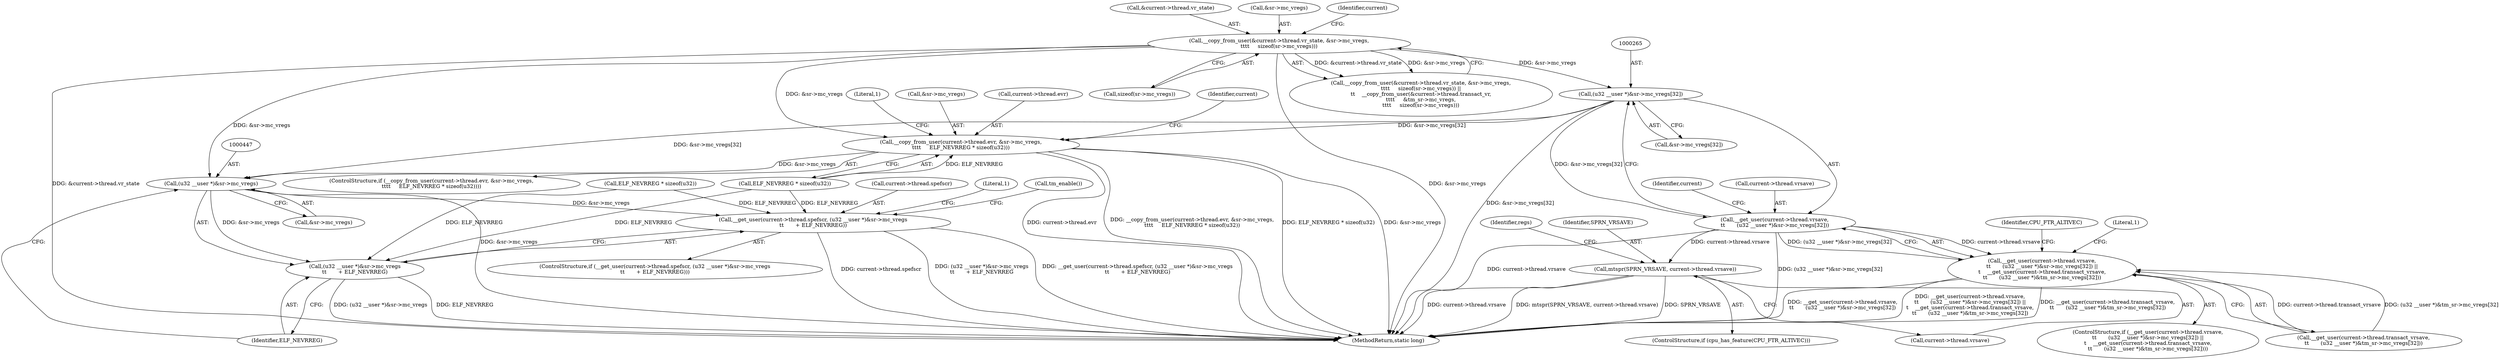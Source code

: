 digraph "0_linux_d2b9d2a5ad5ef04ff978c9923d19730cb05efd55@array" {
"1000264" [label="(Call,(u32 __user *)&sr->mc_vregs[32])"];
"1000192" [label="(Call,__copy_from_user(&current->thread.vr_state, &sr->mc_vregs,\n\t\t\t\t     sizeof(sr->mc_vregs)))"];
"1000258" [label="(Call,__get_user(current->thread.vrsave,\n\t\t       (u32 __user *)&sr->mc_vregs[32]))"];
"1000257" [label="(Call,__get_user(current->thread.vrsave,\n\t\t       (u32 __user *)&sr->mc_vregs[32]) ||\n\t    __get_user(current->thread.transact_vrsave,\n\t\t       (u32 __user *)&tm_sr->mc_vregs[32]))"];
"1000291" [label="(Call,mtspr(SPRN_VRSAVE, current->thread.vrsave))"];
"1000404" [label="(Call,__copy_from_user(current->thread.evr, &sr->mc_vregs,\n\t\t\t\t     ELF_NEVRREG * sizeof(u32)))"];
"1000446" [label="(Call,(u32 __user *)&sr->mc_vregs)"];
"1000439" [label="(Call,__get_user(current->thread.spefscr, (u32 __user *)&sr->mc_vregs\n\t\t       + ELF_NEVRREG))"];
"1000445" [label="(Call,(u32 __user *)&sr->mc_vregs\n\t\t       + ELF_NEVRREG)"];
"1000290" [label="(Identifier,CPU_FTR_ALTIVEC)"];
"1000439" [label="(Call,__get_user(current->thread.spefscr, (u32 __user *)&sr->mc_vregs\n\t\t       + ELF_NEVRREG))"];
"1000256" [label="(ControlStructure,if (__get_user(current->thread.vrsave,\n\t\t       (u32 __user *)&sr->mc_vregs[32]) ||\n\t    __get_user(current->thread.transact_vrsave,\n\t\t       (u32 __user *)&tm_sr->mc_vregs[32])))"];
"1000446" [label="(Call,(u32 __user *)&sr->mc_vregs)"];
"1000438" [label="(ControlStructure,if (__get_user(current->thread.spefscr, (u32 __user *)&sr->mc_vregs\n\t\t       + ELF_NEVRREG)))"];
"1000203" [label="(Call,sizeof(sr->mc_vregs))"];
"1000192" [label="(Call,__copy_from_user(&current->thread.vr_state, &sr->mc_vregs,\n\t\t\t\t     sizeof(sr->mc_vregs)))"];
"1000300" [label="(Identifier,regs)"];
"1000414" [label="(Call,ELF_NEVRREG * sizeof(u32))"];
"1000455" [label="(Call,tm_enable())"];
"1000193" [label="(Call,&current->thread.vr_state)"];
"1000440" [label="(Call,current->thread.spefscr)"];
"1000287" [label="(Literal,1)"];
"1000257" [label="(Call,__get_user(current->thread.vrsave,\n\t\t       (u32 __user *)&sr->mc_vregs[32]) ||\n\t    __get_user(current->thread.transact_vrsave,\n\t\t       (u32 __user *)&tm_sr->mc_vregs[32]))"];
"1000419" [label="(Literal,1)"];
"1000258" [label="(Call,__get_user(current->thread.vrsave,\n\t\t       (u32 __user *)&sr->mc_vregs[32]))"];
"1000199" [label="(Call,&sr->mc_vregs)"];
"1000445" [label="(Call,(u32 __user *)&sr->mc_vregs\n\t\t       + ELF_NEVRREG)"];
"1000434" [label="(Call,ELF_NEVRREG * sizeof(u32))"];
"1000275" [label="(Identifier,current)"];
"1000288" [label="(ControlStructure,if (cpu_has_feature(CPU_FTR_ALTIVEC)))"];
"1000293" [label="(Call,current->thread.vrsave)"];
"1000292" [label="(Identifier,SPRN_VRSAVE)"];
"1000403" [label="(ControlStructure,if (__copy_from_user(current->thread.evr, &sr->mc_vregs,\n\t\t\t\t     ELF_NEVRREG * sizeof(u32))))"];
"1000410" [label="(Call,&sr->mc_vregs)"];
"1000448" [label="(Call,&sr->mc_vregs)"];
"1000405" [label="(Call,current->thread.evr)"];
"1000533" [label="(MethodReturn,static long)"];
"1000259" [label="(Call,current->thread.vrsave)"];
"1000454" [label="(Literal,1)"];
"1000452" [label="(Identifier,ELF_NEVRREG)"];
"1000211" [label="(Identifier,current)"];
"1000442" [label="(Identifier,current)"];
"1000191" [label="(Call,__copy_from_user(&current->thread.vr_state, &sr->mc_vregs,\n\t\t\t\t     sizeof(sr->mc_vregs)) ||\n\t\t    __copy_from_user(&current->thread.transact_vr,\n\t\t\t\t     &tm_sr->mc_vregs,\n\t\t\t\t     sizeof(sr->mc_vregs)))"];
"1000291" [label="(Call,mtspr(SPRN_VRSAVE, current->thread.vrsave))"];
"1000264" [label="(Call,(u32 __user *)&sr->mc_vregs[32])"];
"1000272" [label="(Call,__get_user(current->thread.transact_vrsave,\n\t\t       (u32 __user *)&tm_sr->mc_vregs[32]))"];
"1000266" [label="(Call,&sr->mc_vregs[32])"];
"1000404" [label="(Call,__copy_from_user(current->thread.evr, &sr->mc_vregs,\n\t\t\t\t     ELF_NEVRREG * sizeof(u32)))"];
"1000264" -> "1000258"  [label="AST: "];
"1000264" -> "1000266"  [label="CFG: "];
"1000265" -> "1000264"  [label="AST: "];
"1000266" -> "1000264"  [label="AST: "];
"1000258" -> "1000264"  [label="CFG: "];
"1000264" -> "1000533"  [label="DDG: &sr->mc_vregs[32]"];
"1000264" -> "1000258"  [label="DDG: &sr->mc_vregs[32]"];
"1000192" -> "1000264"  [label="DDG: &sr->mc_vregs"];
"1000264" -> "1000404"  [label="DDG: &sr->mc_vregs[32]"];
"1000264" -> "1000446"  [label="DDG: &sr->mc_vregs[32]"];
"1000192" -> "1000191"  [label="AST: "];
"1000192" -> "1000203"  [label="CFG: "];
"1000193" -> "1000192"  [label="AST: "];
"1000199" -> "1000192"  [label="AST: "];
"1000203" -> "1000192"  [label="AST: "];
"1000211" -> "1000192"  [label="CFG: "];
"1000191" -> "1000192"  [label="CFG: "];
"1000192" -> "1000533"  [label="DDG: &sr->mc_vregs"];
"1000192" -> "1000533"  [label="DDG: &current->thread.vr_state"];
"1000192" -> "1000191"  [label="DDG: &current->thread.vr_state"];
"1000192" -> "1000191"  [label="DDG: &sr->mc_vregs"];
"1000192" -> "1000404"  [label="DDG: &sr->mc_vregs"];
"1000192" -> "1000446"  [label="DDG: &sr->mc_vregs"];
"1000258" -> "1000257"  [label="AST: "];
"1000259" -> "1000258"  [label="AST: "];
"1000275" -> "1000258"  [label="CFG: "];
"1000257" -> "1000258"  [label="CFG: "];
"1000258" -> "1000533"  [label="DDG: current->thread.vrsave"];
"1000258" -> "1000533"  [label="DDG: (u32 __user *)&sr->mc_vregs[32]"];
"1000258" -> "1000257"  [label="DDG: current->thread.vrsave"];
"1000258" -> "1000257"  [label="DDG: (u32 __user *)&sr->mc_vregs[32]"];
"1000258" -> "1000291"  [label="DDG: current->thread.vrsave"];
"1000257" -> "1000256"  [label="AST: "];
"1000257" -> "1000272"  [label="CFG: "];
"1000272" -> "1000257"  [label="AST: "];
"1000287" -> "1000257"  [label="CFG: "];
"1000290" -> "1000257"  [label="CFG: "];
"1000257" -> "1000533"  [label="DDG: __get_user(current->thread.vrsave,\n\t\t       (u32 __user *)&sr->mc_vregs[32])"];
"1000257" -> "1000533"  [label="DDG: __get_user(current->thread.vrsave,\n\t\t       (u32 __user *)&sr->mc_vregs[32]) ||\n\t    __get_user(current->thread.transact_vrsave,\n\t\t       (u32 __user *)&tm_sr->mc_vregs[32])"];
"1000257" -> "1000533"  [label="DDG: __get_user(current->thread.transact_vrsave,\n\t\t       (u32 __user *)&tm_sr->mc_vregs[32])"];
"1000272" -> "1000257"  [label="DDG: current->thread.transact_vrsave"];
"1000272" -> "1000257"  [label="DDG: (u32 __user *)&tm_sr->mc_vregs[32]"];
"1000291" -> "1000288"  [label="AST: "];
"1000291" -> "1000293"  [label="CFG: "];
"1000292" -> "1000291"  [label="AST: "];
"1000293" -> "1000291"  [label="AST: "];
"1000300" -> "1000291"  [label="CFG: "];
"1000291" -> "1000533"  [label="DDG: mtspr(SPRN_VRSAVE, current->thread.vrsave)"];
"1000291" -> "1000533"  [label="DDG: SPRN_VRSAVE"];
"1000291" -> "1000533"  [label="DDG: current->thread.vrsave"];
"1000404" -> "1000403"  [label="AST: "];
"1000404" -> "1000414"  [label="CFG: "];
"1000405" -> "1000404"  [label="AST: "];
"1000410" -> "1000404"  [label="AST: "];
"1000414" -> "1000404"  [label="AST: "];
"1000419" -> "1000404"  [label="CFG: "];
"1000442" -> "1000404"  [label="CFG: "];
"1000404" -> "1000533"  [label="DDG: current->thread.evr"];
"1000404" -> "1000533"  [label="DDG: __copy_from_user(current->thread.evr, &sr->mc_vregs,\n\t\t\t\t     ELF_NEVRREG * sizeof(u32))"];
"1000404" -> "1000533"  [label="DDG: ELF_NEVRREG * sizeof(u32)"];
"1000404" -> "1000533"  [label="DDG: &sr->mc_vregs"];
"1000414" -> "1000404"  [label="DDG: ELF_NEVRREG"];
"1000404" -> "1000446"  [label="DDG: &sr->mc_vregs"];
"1000446" -> "1000445"  [label="AST: "];
"1000446" -> "1000448"  [label="CFG: "];
"1000447" -> "1000446"  [label="AST: "];
"1000448" -> "1000446"  [label="AST: "];
"1000452" -> "1000446"  [label="CFG: "];
"1000446" -> "1000533"  [label="DDG: &sr->mc_vregs"];
"1000446" -> "1000439"  [label="DDG: &sr->mc_vregs"];
"1000446" -> "1000445"  [label="DDG: &sr->mc_vregs"];
"1000439" -> "1000438"  [label="AST: "];
"1000439" -> "1000445"  [label="CFG: "];
"1000440" -> "1000439"  [label="AST: "];
"1000445" -> "1000439"  [label="AST: "];
"1000454" -> "1000439"  [label="CFG: "];
"1000455" -> "1000439"  [label="CFG: "];
"1000439" -> "1000533"  [label="DDG: current->thread.spefscr"];
"1000439" -> "1000533"  [label="DDG: (u32 __user *)&sr->mc_vregs\n\t\t       + ELF_NEVRREG"];
"1000439" -> "1000533"  [label="DDG: __get_user(current->thread.spefscr, (u32 __user *)&sr->mc_vregs\n\t\t       + ELF_NEVRREG)"];
"1000434" -> "1000439"  [label="DDG: ELF_NEVRREG"];
"1000414" -> "1000439"  [label="DDG: ELF_NEVRREG"];
"1000445" -> "1000452"  [label="CFG: "];
"1000452" -> "1000445"  [label="AST: "];
"1000445" -> "1000533"  [label="DDG: (u32 __user *)&sr->mc_vregs"];
"1000445" -> "1000533"  [label="DDG: ELF_NEVRREG"];
"1000434" -> "1000445"  [label="DDG: ELF_NEVRREG"];
"1000414" -> "1000445"  [label="DDG: ELF_NEVRREG"];
}
